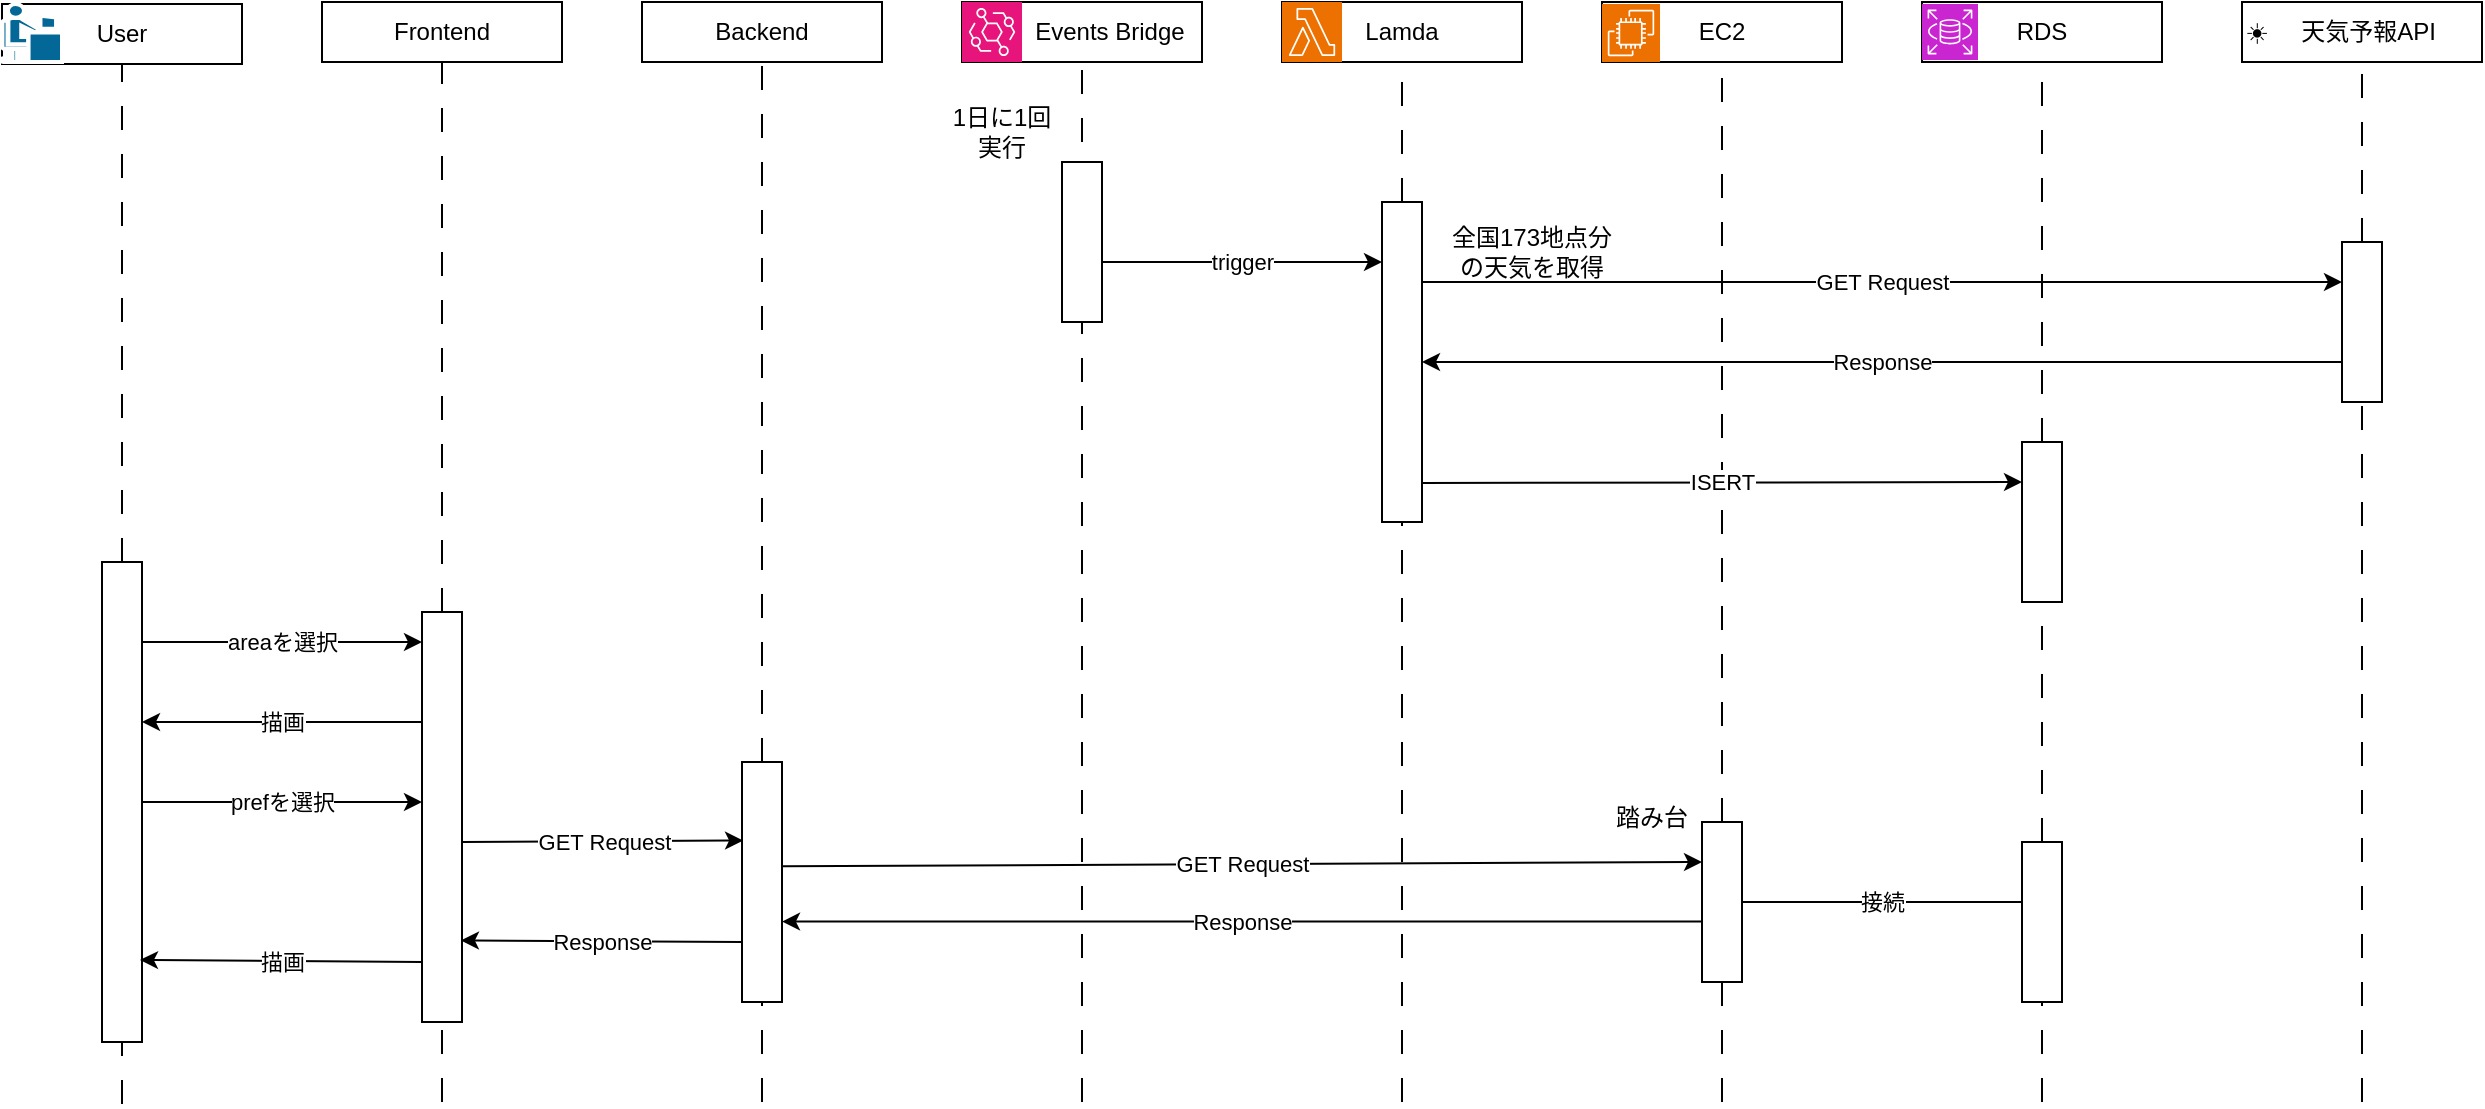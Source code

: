 <mxfile version="23.1.1" type="github">
  <diagram name="Page-1" id="74e2e168-ea6b-b213-b513-2b3c1d86103e">
    <mxGraphModel dx="2693" dy="873" grid="1" gridSize="10" guides="1" tooltips="1" connect="1" arrows="1" fold="1" page="1" pageScale="1" pageWidth="1100" pageHeight="850" background="none" math="0" shadow="0">
      <root>
        <mxCell id="0" />
        <object label="基本レイヤ" id="1">
          <mxCell parent="0" />
        </object>
        <mxCell id="_cIhOyTJUcToX3f4oClC-6" value="Backend" style="rounded=0;whiteSpace=wrap;html=1;" vertex="1" parent="1">
          <mxGeometry x="160" y="80" width="120" height="30" as="geometry" />
        </mxCell>
        <mxCell id="_cIhOyTJUcToX3f4oClC-7" value="" style="endArrow=none;html=1;rounded=0;entryX=0.5;entryY=1;entryDx=0;entryDy=0;dashed=1;dashPattern=12 12;" edge="1" parent="1" source="_cIhOyTJUcToX3f4oClC-56" target="_cIhOyTJUcToX3f4oClC-6">
          <mxGeometry width="50" height="50" relative="1" as="geometry">
            <mxPoint x="220" y="630" as="sourcePoint" />
            <mxPoint x="640" y="230" as="targetPoint" />
          </mxGeometry>
        </mxCell>
        <mxCell id="_cIhOyTJUcToX3f4oClC-8" value="&lt;div style=&quot;&quot;&gt;&lt;span style=&quot;background-color: initial;&quot;&gt;Events Bridge&amp;nbsp;&amp;nbsp;&lt;/span&gt;&lt;/div&gt;" style="rounded=0;whiteSpace=wrap;html=1;align=right;" vertex="1" parent="1">
          <mxGeometry x="320" y="80" width="120" height="30" as="geometry" />
        </mxCell>
        <mxCell id="_cIhOyTJUcToX3f4oClC-9" value="" style="endArrow=none;html=1;rounded=0;entryX=0.5;entryY=1;entryDx=0;entryDy=0;dashed=1;dashPattern=12 12;" edge="1" parent="1" target="_cIhOyTJUcToX3f4oClC-8">
          <mxGeometry width="50" height="50" relative="1" as="geometry">
            <mxPoint x="380" y="630" as="sourcePoint" />
            <mxPoint x="800" y="230" as="targetPoint" />
          </mxGeometry>
        </mxCell>
        <mxCell id="_cIhOyTJUcToX3f4oClC-10" value="Lamda" style="rounded=0;whiteSpace=wrap;html=1;align=center;" vertex="1" parent="1">
          <mxGeometry x="480" y="80" width="120" height="30" as="geometry" />
        </mxCell>
        <mxCell id="_cIhOyTJUcToX3f4oClC-11" value="" style="endArrow=none;html=1;rounded=0;entryX=0.5;entryY=1;entryDx=0;entryDy=0;dashed=1;dashPattern=12 12;" edge="1" parent="1" target="_cIhOyTJUcToX3f4oClC-10" source="_cIhOyTJUcToX3f4oClC-30">
          <mxGeometry width="50" height="50" relative="1" as="geometry">
            <mxPoint x="540" y="630" as="sourcePoint" />
            <mxPoint x="960" y="230" as="targetPoint" />
          </mxGeometry>
        </mxCell>
        <mxCell id="_cIhOyTJUcToX3f4oClC-12" value="EC2" style="rounded=0;whiteSpace=wrap;html=1;" vertex="1" parent="1">
          <mxGeometry x="640" y="80" width="120" height="30" as="geometry" />
        </mxCell>
        <mxCell id="_cIhOyTJUcToX3f4oClC-13" value="" style="endArrow=none;html=1;rounded=0;entryX=0.5;entryY=1;entryDx=0;entryDy=0;dashed=1;dashPattern=12 12;" edge="1" parent="1" target="_cIhOyTJUcToX3f4oClC-12" source="_cIhOyTJUcToX3f4oClC-74">
          <mxGeometry width="50" height="50" relative="1" as="geometry">
            <mxPoint x="700" y="630" as="sourcePoint" />
            <mxPoint x="1120" y="230" as="targetPoint" />
          </mxGeometry>
        </mxCell>
        <mxCell id="_cIhOyTJUcToX3f4oClC-14" value="RDS" style="rounded=0;whiteSpace=wrap;html=1;" vertex="1" parent="1">
          <mxGeometry x="800" y="80" width="120" height="30" as="geometry" />
        </mxCell>
        <mxCell id="_cIhOyTJUcToX3f4oClC-15" value="" style="endArrow=none;html=1;rounded=0;entryX=0.5;entryY=1;entryDx=0;entryDy=0;dashed=1;dashPattern=12 12;" edge="1" parent="1" target="_cIhOyTJUcToX3f4oClC-14" source="_cIhOyTJUcToX3f4oClC-36">
          <mxGeometry width="50" height="50" relative="1" as="geometry">
            <mxPoint x="860" y="630" as="sourcePoint" />
            <mxPoint x="1280" y="230" as="targetPoint" />
          </mxGeometry>
        </mxCell>
        <mxCell id="_cIhOyTJUcToX3f4oClC-16" value="☀️&amp;nbsp; &amp;nbsp; &amp;nbsp;天気予報API" style="rounded=0;whiteSpace=wrap;html=1;align=left;" vertex="1" parent="1">
          <mxGeometry x="960" y="80" width="120" height="30" as="geometry" />
        </mxCell>
        <mxCell id="_cIhOyTJUcToX3f4oClC-17" value="" style="endArrow=none;html=1;rounded=0;entryX=0.5;entryY=1;entryDx=0;entryDy=0;dashed=1;dashPattern=12 12;" edge="1" parent="1" target="_cIhOyTJUcToX3f4oClC-16" source="_cIhOyTJUcToX3f4oClC-45">
          <mxGeometry width="50" height="50" relative="1" as="geometry">
            <mxPoint x="1020" y="630" as="sourcePoint" />
            <mxPoint x="1440" y="230" as="targetPoint" />
          </mxGeometry>
        </mxCell>
        <mxCell id="_cIhOyTJUcToX3f4oClC-18" value="" style="sketch=0;points=[[0,0,0],[0.25,0,0],[0.5,0,0],[0.75,0,0],[1,0,0],[0,1,0],[0.25,1,0],[0.5,1,0],[0.75,1,0],[1,1,0],[0,0.25,0],[0,0.5,0],[0,0.75,0],[1,0.25,0],[1,0.5,0],[1,0.75,0]];outlineConnect=0;fontColor=#232F3E;fillColor=#C925D1;strokeColor=#ffffff;dashed=0;verticalLabelPosition=bottom;verticalAlign=top;align=center;html=1;fontSize=12;fontStyle=0;aspect=fixed;shape=mxgraph.aws4.resourceIcon;resIcon=mxgraph.aws4.rds;" vertex="1" parent="1">
          <mxGeometry x="800" y="81" width="28" height="28" as="geometry" />
        </mxCell>
        <mxCell id="_cIhOyTJUcToX3f4oClC-19" value="" style="sketch=0;points=[[0,0,0],[0.25,0,0],[0.5,0,0],[0.75,0,0],[1,0,0],[0,1,0],[0.25,1,0],[0.5,1,0],[0.75,1,0],[1,1,0],[0,0.25,0],[0,0.5,0],[0,0.75,0],[1,0.25,0],[1,0.5,0],[1,0.75,0]];outlineConnect=0;fontColor=#232F3E;fillColor=#ED7100;strokeColor=#ffffff;dashed=0;verticalLabelPosition=bottom;verticalAlign=top;align=center;html=1;fontSize=12;fontStyle=0;aspect=fixed;shape=mxgraph.aws4.resourceIcon;resIcon=mxgraph.aws4.ec2;" vertex="1" parent="1">
          <mxGeometry x="640" y="81" width="29" height="29" as="geometry" />
        </mxCell>
        <mxCell id="_cIhOyTJUcToX3f4oClC-20" value="" style="sketch=0;points=[[0,0,0],[0.25,0,0],[0.5,0,0],[0.75,0,0],[1,0,0],[0,1,0],[0.25,1,0],[0.5,1,0],[0.75,1,0],[1,1,0],[0,0.25,0],[0,0.5,0],[0,0.75,0],[1,0.25,0],[1,0.5,0],[1,0.75,0]];outlineConnect=0;fontColor=#232F3E;fillColor=#ED7100;strokeColor=#ffffff;dashed=0;verticalLabelPosition=bottom;verticalAlign=top;align=center;html=1;fontSize=12;fontStyle=0;aspect=fixed;shape=mxgraph.aws4.resourceIcon;resIcon=mxgraph.aws4.lambda;" vertex="1" parent="1">
          <mxGeometry x="480" y="80" width="30" height="30" as="geometry" />
        </mxCell>
        <mxCell id="_cIhOyTJUcToX3f4oClC-21" value="" style="sketch=0;points=[[0,0,0],[0.25,0,0],[0.5,0,0],[0.75,0,0],[1,0,0],[0,1,0],[0.25,1,0],[0.5,1,0],[0.75,1,0],[1,1,0],[0,0.25,0],[0,0.5,0],[0,0.75,0],[1,0.25,0],[1,0.5,0],[1,0.75,0]];outlineConnect=0;fontColor=#232F3E;fillColor=#E7157B;strokeColor=#ffffff;dashed=0;verticalLabelPosition=bottom;verticalAlign=top;align=center;html=1;fontSize=12;fontStyle=0;aspect=fixed;shape=mxgraph.aws4.resourceIcon;resIcon=mxgraph.aws4.eventbridge;" vertex="1" parent="1">
          <mxGeometry x="320" y="80" width="30" height="30" as="geometry" />
        </mxCell>
        <mxCell id="_cIhOyTJUcToX3f4oClC-23" value="Frontend" style="rounded=0;whiteSpace=wrap;html=1;" vertex="1" parent="1">
          <mxGeometry y="80" width="120" height="30" as="geometry" />
        </mxCell>
        <mxCell id="_cIhOyTJUcToX3f4oClC-24" value="" style="endArrow=none;html=1;rounded=0;entryX=0.5;entryY=1;entryDx=0;entryDy=0;dashed=1;dashPattern=12 12;" edge="1" parent="1" target="_cIhOyTJUcToX3f4oClC-23" source="_cIhOyTJUcToX3f4oClC-54">
          <mxGeometry width="50" height="50" relative="1" as="geometry">
            <mxPoint x="60" y="630" as="sourcePoint" />
            <mxPoint x="480" y="230" as="targetPoint" />
          </mxGeometry>
        </mxCell>
        <mxCell id="_cIhOyTJUcToX3f4oClC-25" value="User" style="rounded=0;whiteSpace=wrap;html=1;" vertex="1" parent="1">
          <mxGeometry x="-160" y="81" width="120" height="30" as="geometry" />
        </mxCell>
        <mxCell id="_cIhOyTJUcToX3f4oClC-26" value="" style="endArrow=none;html=1;rounded=0;entryX=0.5;entryY=1;entryDx=0;entryDy=0;dashed=1;dashPattern=12 12;" edge="1" parent="1" target="_cIhOyTJUcToX3f4oClC-25" source="_cIhOyTJUcToX3f4oClC-53">
          <mxGeometry width="50" height="50" relative="1" as="geometry">
            <mxPoint x="-100" y="631" as="sourcePoint" />
            <mxPoint x="320" y="231" as="targetPoint" />
          </mxGeometry>
        </mxCell>
        <mxCell id="_cIhOyTJUcToX3f4oClC-27" value="" style="shape=mxgraph.cisco.people.androgenous_person;html=1;pointerEvents=1;dashed=0;fillColor=#036897;strokeColor=#ffffff;strokeWidth=2;verticalLabelPosition=bottom;verticalAlign=top;align=center;outlineConnect=0;" vertex="1" parent="1">
          <mxGeometry x="-160" y="81" width="30" height="29" as="geometry" />
        </mxCell>
        <mxCell id="_cIhOyTJUcToX3f4oClC-31" value="" style="endArrow=none;html=1;rounded=0;entryX=0.5;entryY=1;entryDx=0;entryDy=0;dashed=1;dashPattern=12 12;" edge="1" parent="1" target="_cIhOyTJUcToX3f4oClC-30">
          <mxGeometry width="50" height="50" relative="1" as="geometry">
            <mxPoint x="540" y="630" as="sourcePoint" />
            <mxPoint x="540" y="110" as="targetPoint" />
          </mxGeometry>
        </mxCell>
        <mxCell id="_cIhOyTJUcToX3f4oClC-30" value="" style="rounded=0;whiteSpace=wrap;html=1;" vertex="1" parent="1">
          <mxGeometry x="530" y="180" width="20" height="160" as="geometry" />
        </mxCell>
        <mxCell id="_cIhOyTJUcToX3f4oClC-44" value="" style="endArrow=none;html=1;rounded=0;entryX=0.5;entryY=1;entryDx=0;entryDy=0;dashed=1;dashPattern=12 12;" edge="1" parent="1" source="_cIhOyTJUcToX3f4oClC-78" target="_cIhOyTJUcToX3f4oClC-36">
          <mxGeometry width="50" height="50" relative="1" as="geometry">
            <mxPoint x="860" y="630" as="sourcePoint" />
            <mxPoint x="860" y="110" as="targetPoint" />
          </mxGeometry>
        </mxCell>
        <mxCell id="_cIhOyTJUcToX3f4oClC-36" value="" style="rounded=0;whiteSpace=wrap;html=1;" vertex="1" parent="1">
          <mxGeometry x="850" y="300" width="20" height="80" as="geometry" />
        </mxCell>
        <mxCell id="_cIhOyTJUcToX3f4oClC-50" value="" style="endArrow=none;html=1;rounded=0;entryX=0.5;entryY=1;entryDx=0;entryDy=0;dashed=1;dashPattern=12 12;" edge="1" parent="1" target="_cIhOyTJUcToX3f4oClC-45">
          <mxGeometry width="50" height="50" relative="1" as="geometry">
            <mxPoint x="1020" y="630" as="sourcePoint" />
            <mxPoint x="1020" y="110" as="targetPoint" />
          </mxGeometry>
        </mxCell>
        <mxCell id="_cIhOyTJUcToX3f4oClC-45" value="" style="rounded=0;whiteSpace=wrap;html=1;" vertex="1" parent="1">
          <mxGeometry x="1010" y="200" width="20" height="80" as="geometry" />
        </mxCell>
        <mxCell id="_cIhOyTJUcToX3f4oClC-55" value="" style="endArrow=none;html=1;rounded=0;entryX=0.5;entryY=1;entryDx=0;entryDy=0;dashed=1;dashPattern=12 12;" edge="1" parent="1" target="_cIhOyTJUcToX3f4oClC-54">
          <mxGeometry width="50" height="50" relative="1" as="geometry">
            <mxPoint x="60" y="630" as="sourcePoint" />
            <mxPoint x="60" y="110" as="targetPoint" />
          </mxGeometry>
        </mxCell>
        <mxCell id="_cIhOyTJUcToX3f4oClC-57" value="" style="endArrow=none;html=1;rounded=0;entryX=0.5;entryY=1;entryDx=0;entryDy=0;dashed=1;dashPattern=12 12;" edge="1" parent="1" target="_cIhOyTJUcToX3f4oClC-56">
          <mxGeometry width="50" height="50" relative="1" as="geometry">
            <mxPoint x="220" y="630" as="sourcePoint" />
            <mxPoint x="220" y="110" as="targetPoint" />
          </mxGeometry>
        </mxCell>
        <mxCell id="_cIhOyTJUcToX3f4oClC-73" value="" style="endArrow=none;html=1;rounded=0;entryX=0.5;entryY=1;entryDx=0;entryDy=0;dashed=1;dashPattern=12 12;" edge="1" parent="1" target="_cIhOyTJUcToX3f4oClC-53">
          <mxGeometry width="50" height="50" relative="1" as="geometry">
            <mxPoint x="-100" y="631" as="sourcePoint" />
            <mxPoint x="-100" y="111" as="targetPoint" />
          </mxGeometry>
        </mxCell>
        <mxCell id="_cIhOyTJUcToX3f4oClC-53" value="" style="rounded=0;whiteSpace=wrap;html=1;" vertex="1" parent="1">
          <mxGeometry x="-110" y="360" width="20" height="240" as="geometry" />
        </mxCell>
        <mxCell id="_cIhOyTJUcToX3f4oClC-75" value="" style="endArrow=none;html=1;rounded=0;entryX=0.5;entryY=1;entryDx=0;entryDy=0;dashed=1;dashPattern=12 12;" edge="1" parent="1" target="_cIhOyTJUcToX3f4oClC-74">
          <mxGeometry width="50" height="50" relative="1" as="geometry">
            <mxPoint x="700" y="630" as="sourcePoint" />
            <mxPoint x="700" y="110" as="targetPoint" />
          </mxGeometry>
        </mxCell>
        <mxCell id="_cIhOyTJUcToX3f4oClC-74" value="" style="rounded=0;whiteSpace=wrap;html=1;" vertex="1" parent="1">
          <mxGeometry x="690" y="490" width="20" height="80" as="geometry" />
        </mxCell>
        <mxCell id="_cIhOyTJUcToX3f4oClC-79" value="" style="endArrow=none;html=1;rounded=0;entryX=0.5;entryY=1;entryDx=0;entryDy=0;dashed=1;dashPattern=12 12;" edge="1" parent="1" target="_cIhOyTJUcToX3f4oClC-78">
          <mxGeometry width="50" height="50" relative="1" as="geometry">
            <mxPoint x="860" y="630" as="sourcePoint" />
            <mxPoint x="860" y="380" as="targetPoint" />
          </mxGeometry>
        </mxCell>
        <mxCell id="_cIhOyTJUcToX3f4oClC-78" value="" style="rounded=0;whiteSpace=wrap;html=1;" vertex="1" parent="1">
          <mxGeometry x="850" y="500" width="20" height="80" as="geometry" />
        </mxCell>
        <mxCell id="_cIhOyTJUcToX3f4oClC-28" value="AWS フロー" parent="0" />
        <mxCell id="_cIhOyTJUcToX3f4oClC-29" value="" style="rounded=0;whiteSpace=wrap;html=1;" vertex="1" parent="_cIhOyTJUcToX3f4oClC-28">
          <mxGeometry x="370" y="160" width="20" height="80" as="geometry" />
        </mxCell>
        <mxCell id="_cIhOyTJUcToX3f4oClC-32" value="" style="endArrow=classic;html=1;rounded=0;exitX=1;exitY=0.75;exitDx=0;exitDy=0;entryX=0;entryY=0.25;entryDx=0;entryDy=0;" edge="1" parent="_cIhOyTJUcToX3f4oClC-28">
          <mxGeometry relative="1" as="geometry">
            <mxPoint x="390" y="210" as="sourcePoint" />
            <mxPoint x="530" y="210" as="targetPoint" />
          </mxGeometry>
        </mxCell>
        <mxCell id="_cIhOyTJUcToX3f4oClC-33" value="trigger" style="edgeLabel;resizable=0;html=1;align=center;verticalAlign=middle;" connectable="0" vertex="1" parent="_cIhOyTJUcToX3f4oClC-32">
          <mxGeometry relative="1" as="geometry" />
        </mxCell>
        <mxCell id="_cIhOyTJUcToX3f4oClC-35" value="1日に1回&lt;br&gt;実行" style="text;html=1;strokeColor=none;fillColor=none;align=center;verticalAlign=middle;whiteSpace=wrap;rounded=0;" vertex="1" parent="_cIhOyTJUcToX3f4oClC-28">
          <mxGeometry x="310" y="130" width="60" height="30" as="geometry" />
        </mxCell>
        <mxCell id="_cIhOyTJUcToX3f4oClC-42" value="" style="endArrow=classic;html=1;rounded=0;exitX=0.995;exitY=0.878;exitDx=0;exitDy=0;entryX=0;entryY=0.25;entryDx=0;entryDy=0;exitPerimeter=0;" edge="1" parent="_cIhOyTJUcToX3f4oClC-28" source="_cIhOyTJUcToX3f4oClC-30" target="_cIhOyTJUcToX3f4oClC-36">
          <mxGeometry relative="1" as="geometry">
            <mxPoint x="570" y="250" as="sourcePoint" />
            <mxPoint x="710" y="250" as="targetPoint" />
          </mxGeometry>
        </mxCell>
        <mxCell id="_cIhOyTJUcToX3f4oClC-43" value="ISERT" style="edgeLabel;resizable=0;html=1;align=center;verticalAlign=middle;" connectable="0" vertex="1" parent="_cIhOyTJUcToX3f4oClC-42">
          <mxGeometry relative="1" as="geometry" />
        </mxCell>
        <mxCell id="_cIhOyTJUcToX3f4oClC-46" value="" style="endArrow=classic;html=1;rounded=0;entryX=0;entryY=0.25;entryDx=0;entryDy=0;exitX=1;exitY=0.25;exitDx=0;exitDy=0;" edge="1" parent="_cIhOyTJUcToX3f4oClC-28" source="_cIhOyTJUcToX3f4oClC-30" target="_cIhOyTJUcToX3f4oClC-45">
          <mxGeometry relative="1" as="geometry">
            <mxPoint x="730" y="330" as="sourcePoint" />
            <mxPoint x="830" y="330" as="targetPoint" />
          </mxGeometry>
        </mxCell>
        <mxCell id="_cIhOyTJUcToX3f4oClC-47" value="GET Request" style="edgeLabel;resizable=0;html=1;align=center;verticalAlign=middle;" connectable="0" vertex="1" parent="_cIhOyTJUcToX3f4oClC-46">
          <mxGeometry relative="1" as="geometry" />
        </mxCell>
        <mxCell id="_cIhOyTJUcToX3f4oClC-48" value="" style="endArrow=classic;html=1;rounded=0;exitX=0;exitY=0.75;exitDx=0;exitDy=0;entryX=1;entryY=0.5;entryDx=0;entryDy=0;" edge="1" parent="_cIhOyTJUcToX3f4oClC-28" source="_cIhOyTJUcToX3f4oClC-45" target="_cIhOyTJUcToX3f4oClC-30">
          <mxGeometry relative="1" as="geometry">
            <mxPoint x="560" y="260" as="sourcePoint" />
            <mxPoint x="600" y="320" as="targetPoint" />
          </mxGeometry>
        </mxCell>
        <mxCell id="_cIhOyTJUcToX3f4oClC-49" value="Response" style="edgeLabel;resizable=0;html=1;align=center;verticalAlign=middle;" connectable="0" vertex="1" parent="_cIhOyTJUcToX3f4oClC-48">
          <mxGeometry relative="1" as="geometry" />
        </mxCell>
        <mxCell id="_cIhOyTJUcToX3f4oClC-51" value="全国173地点分の天気を取得" style="text;html=1;strokeColor=none;fillColor=none;align=center;verticalAlign=middle;whiteSpace=wrap;rounded=0;" vertex="1" parent="_cIhOyTJUcToX3f4oClC-28">
          <mxGeometry x="560" y="190" width="90" height="30" as="geometry" />
        </mxCell>
        <mxCell id="_cIhOyTJUcToX3f4oClC-80" value="" style="endArrow=none;html=1;rounded=0;entryX=0;entryY=0;entryDx=0;entryDy=0;startArrow=none;startFill=0;endFill=0;exitX=1;exitY=0.25;exitDx=0;exitDy=0;" edge="1" parent="_cIhOyTJUcToX3f4oClC-28">
          <mxGeometry relative="1" as="geometry">
            <mxPoint x="710" y="530" as="sourcePoint" />
            <mxPoint x="850" y="530" as="targetPoint" />
          </mxGeometry>
        </mxCell>
        <mxCell id="_cIhOyTJUcToX3f4oClC-81" value="接続" style="edgeLabel;resizable=0;html=1;align=center;verticalAlign=middle;" connectable="0" vertex="1" parent="_cIhOyTJUcToX3f4oClC-80">
          <mxGeometry relative="1" as="geometry" />
        </mxCell>
        <mxCell id="_cIhOyTJUcToX3f4oClC-52" value="App フロー" parent="0" />
        <mxCell id="_cIhOyTJUcToX3f4oClC-58" value="" style="endArrow=classic;html=1;rounded=0;exitX=1;exitY=0.25;exitDx=0;exitDy=0;entryX=0;entryY=0;entryDx=0;entryDy=0;" edge="1" parent="_cIhOyTJUcToX3f4oClC-52">
          <mxGeometry relative="1" as="geometry">
            <mxPoint x="-90" y="400" as="sourcePoint" />
            <mxPoint x="50" y="400" as="targetPoint" />
          </mxGeometry>
        </mxCell>
        <mxCell id="_cIhOyTJUcToX3f4oClC-59" value="areaを選択" style="edgeLabel;resizable=0;html=1;align=center;verticalAlign=middle;" connectable="0" vertex="1" parent="_cIhOyTJUcToX3f4oClC-58">
          <mxGeometry relative="1" as="geometry" />
        </mxCell>
        <mxCell id="_cIhOyTJUcToX3f4oClC-60" value="" style="endArrow=classic;html=1;rounded=0;exitX=0;exitY=0.5;exitDx=0;exitDy=0;entryX=1;entryY=0.5;entryDx=0;entryDy=0;" edge="1" parent="_cIhOyTJUcToX3f4oClC-52">
          <mxGeometry relative="1" as="geometry">
            <mxPoint x="50" y="440" as="sourcePoint" />
            <mxPoint x="-90" y="440" as="targetPoint" />
          </mxGeometry>
        </mxCell>
        <mxCell id="_cIhOyTJUcToX3f4oClC-61" value="描画" style="edgeLabel;resizable=0;html=1;align=center;verticalAlign=middle;" connectable="0" vertex="1" parent="_cIhOyTJUcToX3f4oClC-60">
          <mxGeometry relative="1" as="geometry" />
        </mxCell>
        <mxCell id="_cIhOyTJUcToX3f4oClC-71" value="" style="endArrow=classic;html=1;rounded=0;exitX=1;exitY=0.25;exitDx=0;exitDy=0;" edge="1" parent="_cIhOyTJUcToX3f4oClC-52">
          <mxGeometry relative="1" as="geometry">
            <mxPoint x="230" y="512.17" as="sourcePoint" />
            <mxPoint x="690" y="510.0" as="targetPoint" />
          </mxGeometry>
        </mxCell>
        <mxCell id="_cIhOyTJUcToX3f4oClC-72" value="GET Request" style="edgeLabel;resizable=0;html=1;align=center;verticalAlign=middle;" connectable="0" vertex="1" parent="_cIhOyTJUcToX3f4oClC-71">
          <mxGeometry relative="1" as="geometry" />
        </mxCell>
        <mxCell id="_cIhOyTJUcToX3f4oClC-56" value="" style="rounded=0;whiteSpace=wrap;html=1;" vertex="1" parent="_cIhOyTJUcToX3f4oClC-52">
          <mxGeometry x="210" y="460" width="20" height="120" as="geometry" />
        </mxCell>
        <mxCell id="_cIhOyTJUcToX3f4oClC-54" value="" style="rounded=0;whiteSpace=wrap;html=1;" vertex="1" parent="_cIhOyTJUcToX3f4oClC-52">
          <mxGeometry x="50" y="385" width="20" height="205" as="geometry" />
        </mxCell>
        <mxCell id="_cIhOyTJUcToX3f4oClC-82" value="" style="endArrow=classic;html=1;rounded=0;entryX=1;entryY=0.5;entryDx=0;entryDy=0;" edge="1" parent="_cIhOyTJUcToX3f4oClC-52">
          <mxGeometry relative="1" as="geometry">
            <mxPoint x="690" y="539.79" as="sourcePoint" />
            <mxPoint x="230" y="539.79" as="targetPoint" />
          </mxGeometry>
        </mxCell>
        <mxCell id="_cIhOyTJUcToX3f4oClC-83" value="Response" style="edgeLabel;resizable=0;html=1;align=center;verticalAlign=middle;" connectable="0" vertex="1" parent="_cIhOyTJUcToX3f4oClC-82">
          <mxGeometry relative="1" as="geometry" />
        </mxCell>
        <mxCell id="_cIhOyTJUcToX3f4oClC-63" value="" style="endArrow=classic;html=1;rounded=0;exitX=1;exitY=0.5;exitDx=0;exitDy=0;" edge="1" parent="_cIhOyTJUcToX3f4oClC-52" source="_cIhOyTJUcToX3f4oClC-53">
          <mxGeometry relative="1" as="geometry">
            <mxPoint x="60" y="480" as="sourcePoint" />
            <mxPoint x="50" y="480" as="targetPoint" />
          </mxGeometry>
        </mxCell>
        <mxCell id="_cIhOyTJUcToX3f4oClC-64" value="prefを選択" style="edgeLabel;resizable=0;html=1;align=center;verticalAlign=middle;" connectable="0" vertex="1" parent="_cIhOyTJUcToX3f4oClC-63">
          <mxGeometry relative="1" as="geometry" />
        </mxCell>
        <mxCell id="_cIhOyTJUcToX3f4oClC-84" value="" style="endArrow=classic;html=1;rounded=0;exitX=0;exitY=0.75;exitDx=0;exitDy=0;entryX=0.973;entryY=0.801;entryDx=0;entryDy=0;entryPerimeter=0;" edge="1" parent="_cIhOyTJUcToX3f4oClC-52" source="_cIhOyTJUcToX3f4oClC-56" target="_cIhOyTJUcToX3f4oClC-54">
          <mxGeometry relative="1" as="geometry">
            <mxPoint x="90" y="539.74" as="sourcePoint" />
            <mxPoint x="100" y="540" as="targetPoint" />
          </mxGeometry>
        </mxCell>
        <mxCell id="_cIhOyTJUcToX3f4oClC-85" value="Response" style="edgeLabel;resizable=0;html=1;align=center;verticalAlign=middle;" connectable="0" vertex="1" parent="_cIhOyTJUcToX3f4oClC-84">
          <mxGeometry relative="1" as="geometry" />
        </mxCell>
        <mxCell id="_cIhOyTJUcToX3f4oClC-87" value="" style="endArrow=classic;html=1;rounded=0;entryX=0.027;entryY=0.327;entryDx=0;entryDy=0;entryPerimeter=0;" edge="1" parent="_cIhOyTJUcToX3f4oClC-52" target="_cIhOyTJUcToX3f4oClC-56">
          <mxGeometry relative="1" as="geometry">
            <mxPoint x="70" y="500" as="sourcePoint" />
            <mxPoint x="170" y="500" as="targetPoint" />
          </mxGeometry>
        </mxCell>
        <mxCell id="_cIhOyTJUcToX3f4oClC-88" value="GET Request" style="edgeLabel;resizable=0;html=1;align=center;verticalAlign=middle;" connectable="0" vertex="1" parent="_cIhOyTJUcToX3f4oClC-87">
          <mxGeometry relative="1" as="geometry" />
        </mxCell>
        <mxCell id="_cIhOyTJUcToX3f4oClC-89" value="" style="endArrow=classic;html=1;rounded=0;exitX=0.001;exitY=0.562;exitDx=0;exitDy=0;entryX=0.973;entryY=0.801;entryDx=0;entryDy=0;entryPerimeter=0;exitPerimeter=0;" edge="1" parent="_cIhOyTJUcToX3f4oClC-52">
          <mxGeometry relative="1" as="geometry">
            <mxPoint x="50" y="560" as="sourcePoint" />
            <mxPoint x="-91" y="559" as="targetPoint" />
          </mxGeometry>
        </mxCell>
        <mxCell id="_cIhOyTJUcToX3f4oClC-90" value="描画" style="edgeLabel;resizable=0;html=1;align=center;verticalAlign=middle;" connectable="0" vertex="1" parent="_cIhOyTJUcToX3f4oClC-89">
          <mxGeometry relative="1" as="geometry" />
        </mxCell>
        <mxCell id="_cIhOyTJUcToX3f4oClC-92" value="踏み台" style="text;html=1;strokeColor=none;fillColor=none;align=center;verticalAlign=middle;whiteSpace=wrap;rounded=0;" vertex="1" parent="_cIhOyTJUcToX3f4oClC-52">
          <mxGeometry x="640" y="477.5" width="50" height="20" as="geometry" />
        </mxCell>
      </root>
    </mxGraphModel>
  </diagram>
</mxfile>
